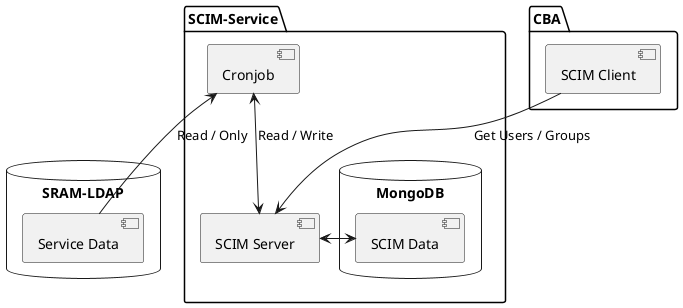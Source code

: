 @startuml

database "SRAM-LDAP" {
  [Service Data]
}

package [CBA] {
  [SCIM Client]
}

package [SCIM-Service] {
  [SCIM Server]
  [Cronjob]

  database "MongoDB" {
    [SCIM Data]
  }
}

[Cronjob] <-- [Service Data]: Read / Only
[Cronjob] <--> [SCIM Server]: Read / Write
[SCIM Server] <-> [SCIM Data]
[SCIM Client] --> [SCIM Server] : Get Users / Groups
@enduml